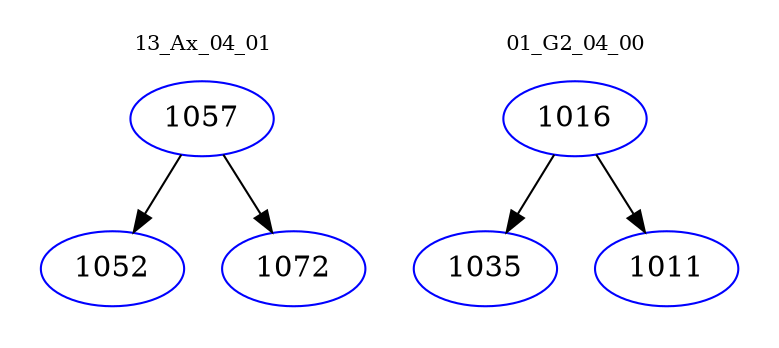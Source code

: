 digraph{
subgraph cluster_0 {
color = white
label = "13_Ax_04_01";
fontsize=10;
T0_1057 [label="1057", color="blue"]
T0_1057 -> T0_1052 [color="black"]
T0_1052 [label="1052", color="blue"]
T0_1057 -> T0_1072 [color="black"]
T0_1072 [label="1072", color="blue"]
}
subgraph cluster_1 {
color = white
label = "01_G2_04_00";
fontsize=10;
T1_1016 [label="1016", color="blue"]
T1_1016 -> T1_1035 [color="black"]
T1_1035 [label="1035", color="blue"]
T1_1016 -> T1_1011 [color="black"]
T1_1011 [label="1011", color="blue"]
}
}
